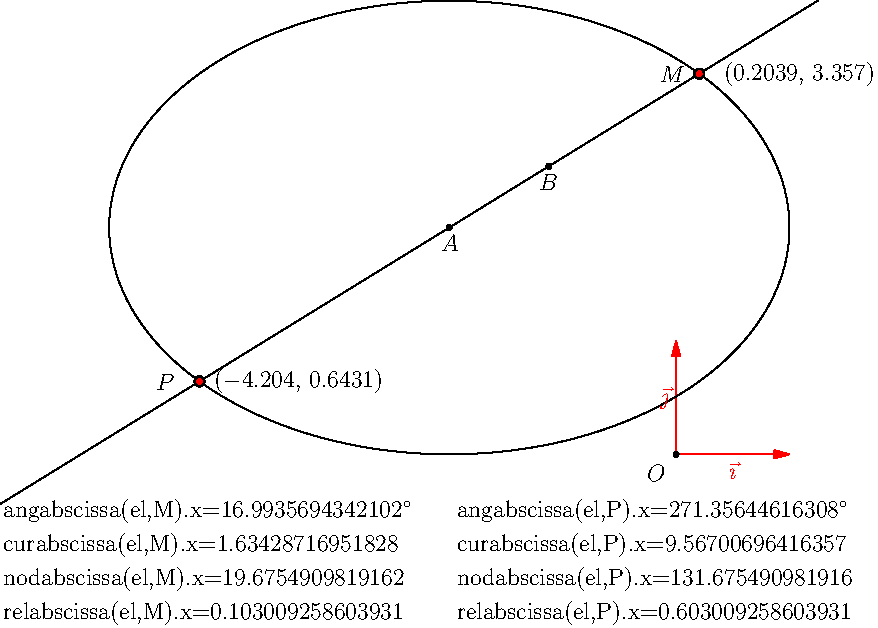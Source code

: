 import geometry;
unitsize(2cm);

// currentcoordsys=cartesiansystem((0,0),i=(1,0.5),j=(-0.5,.75));
show(currentcoordsys, xpen=invisible);

point A=(-2,2);
dot("$A$",A,S);
point B=A+(cos(0.5),cos(1));
dot("$B$",B,S);


ellipse el=ellipse(A,3,2,0);
draw(el);
line l=line(A,B);
draw(l);
point M=intersectionpoints(l,el)[0];
point P=intersectionpoints(l,el)[1];

/*<asyxml><view file="modules/geometry.asy" type="void" signature="dot(picture,Label,explicit point,align,string,pen)"/></asyxml>*/
dot("",M,2E,linewidth(2mm));
dot("$M$",M,2W);
dot("",P,2E);
dot("$P$",P,2W,linewidth(2mm));

pair p=A-(4,2.5);
transform t=shift((0,-0.3));
transform T=shift((4,0));
real x;

/*<asyxml><view file="modules/geometry.asy" type="abscissa" signature="angabscissa(ellipse,point,polarconicroutine)"/></asyxml>*/
x=angabscissa(el,M).x;
label("angabscissa(el,M).x=$"+(string)x+"^\circ$",p,E);
dot(angpoint(el,x),1mm+red);
x=angabscissa(el,P).x;
label("angabscissa(el,P).x=$"+(string)x+"^\circ$",T*p,E);
dot(angpoint(el,x),1mm+red);

p=t*p;
/*<asyxml><view file="modules/geometry.asy" type="abscissa" signature="curabscissa(ellipse,point)"/></asyxml>*/
x=curabscissa(el,M).x;
dot(curpoint(el,x),1mm+red);
label("curabscissa(el,M).x="+(string)x,p,E);
x=curabscissa(el,P).x;
label("curabscissa(el,P).x="+(string)x,T*p,E);
dot(curpoint(el,x),1mm+red);

p=t*p;
/*<asyxml><view file="modules/geometry.asy" type="abscissa" signature="nodabscissa(ellipse,point)"/></asyxml>*/
x=nodabscissa(el,M).x;
label("nodabscissa(el,M).x="+(string)x,p,E);
dot(point(el,x),1mm+red);
x=nodabscissa(el,P).x;
label("nodabscissa(el,P).x="+(string)x,T*p,E);
dot(point(el,x),1mm+red);

p=t*p;
/*<asyxml><view file="modules/geometry.asy" type="abscissa" signature="relabscissa(ellipse,point)"/></asyxml>*/
x=relabscissa(el,M).x;
label("relabscissa(el,M).x="+(string)x,p,E);
dot(relpoint(el,x),1mm+red);
x=relabscissa(el,P).x;
label("relabscissa(el,P).x="+(string)x,T*p,E);
dot(relpoint(el,x),1mm+red);
